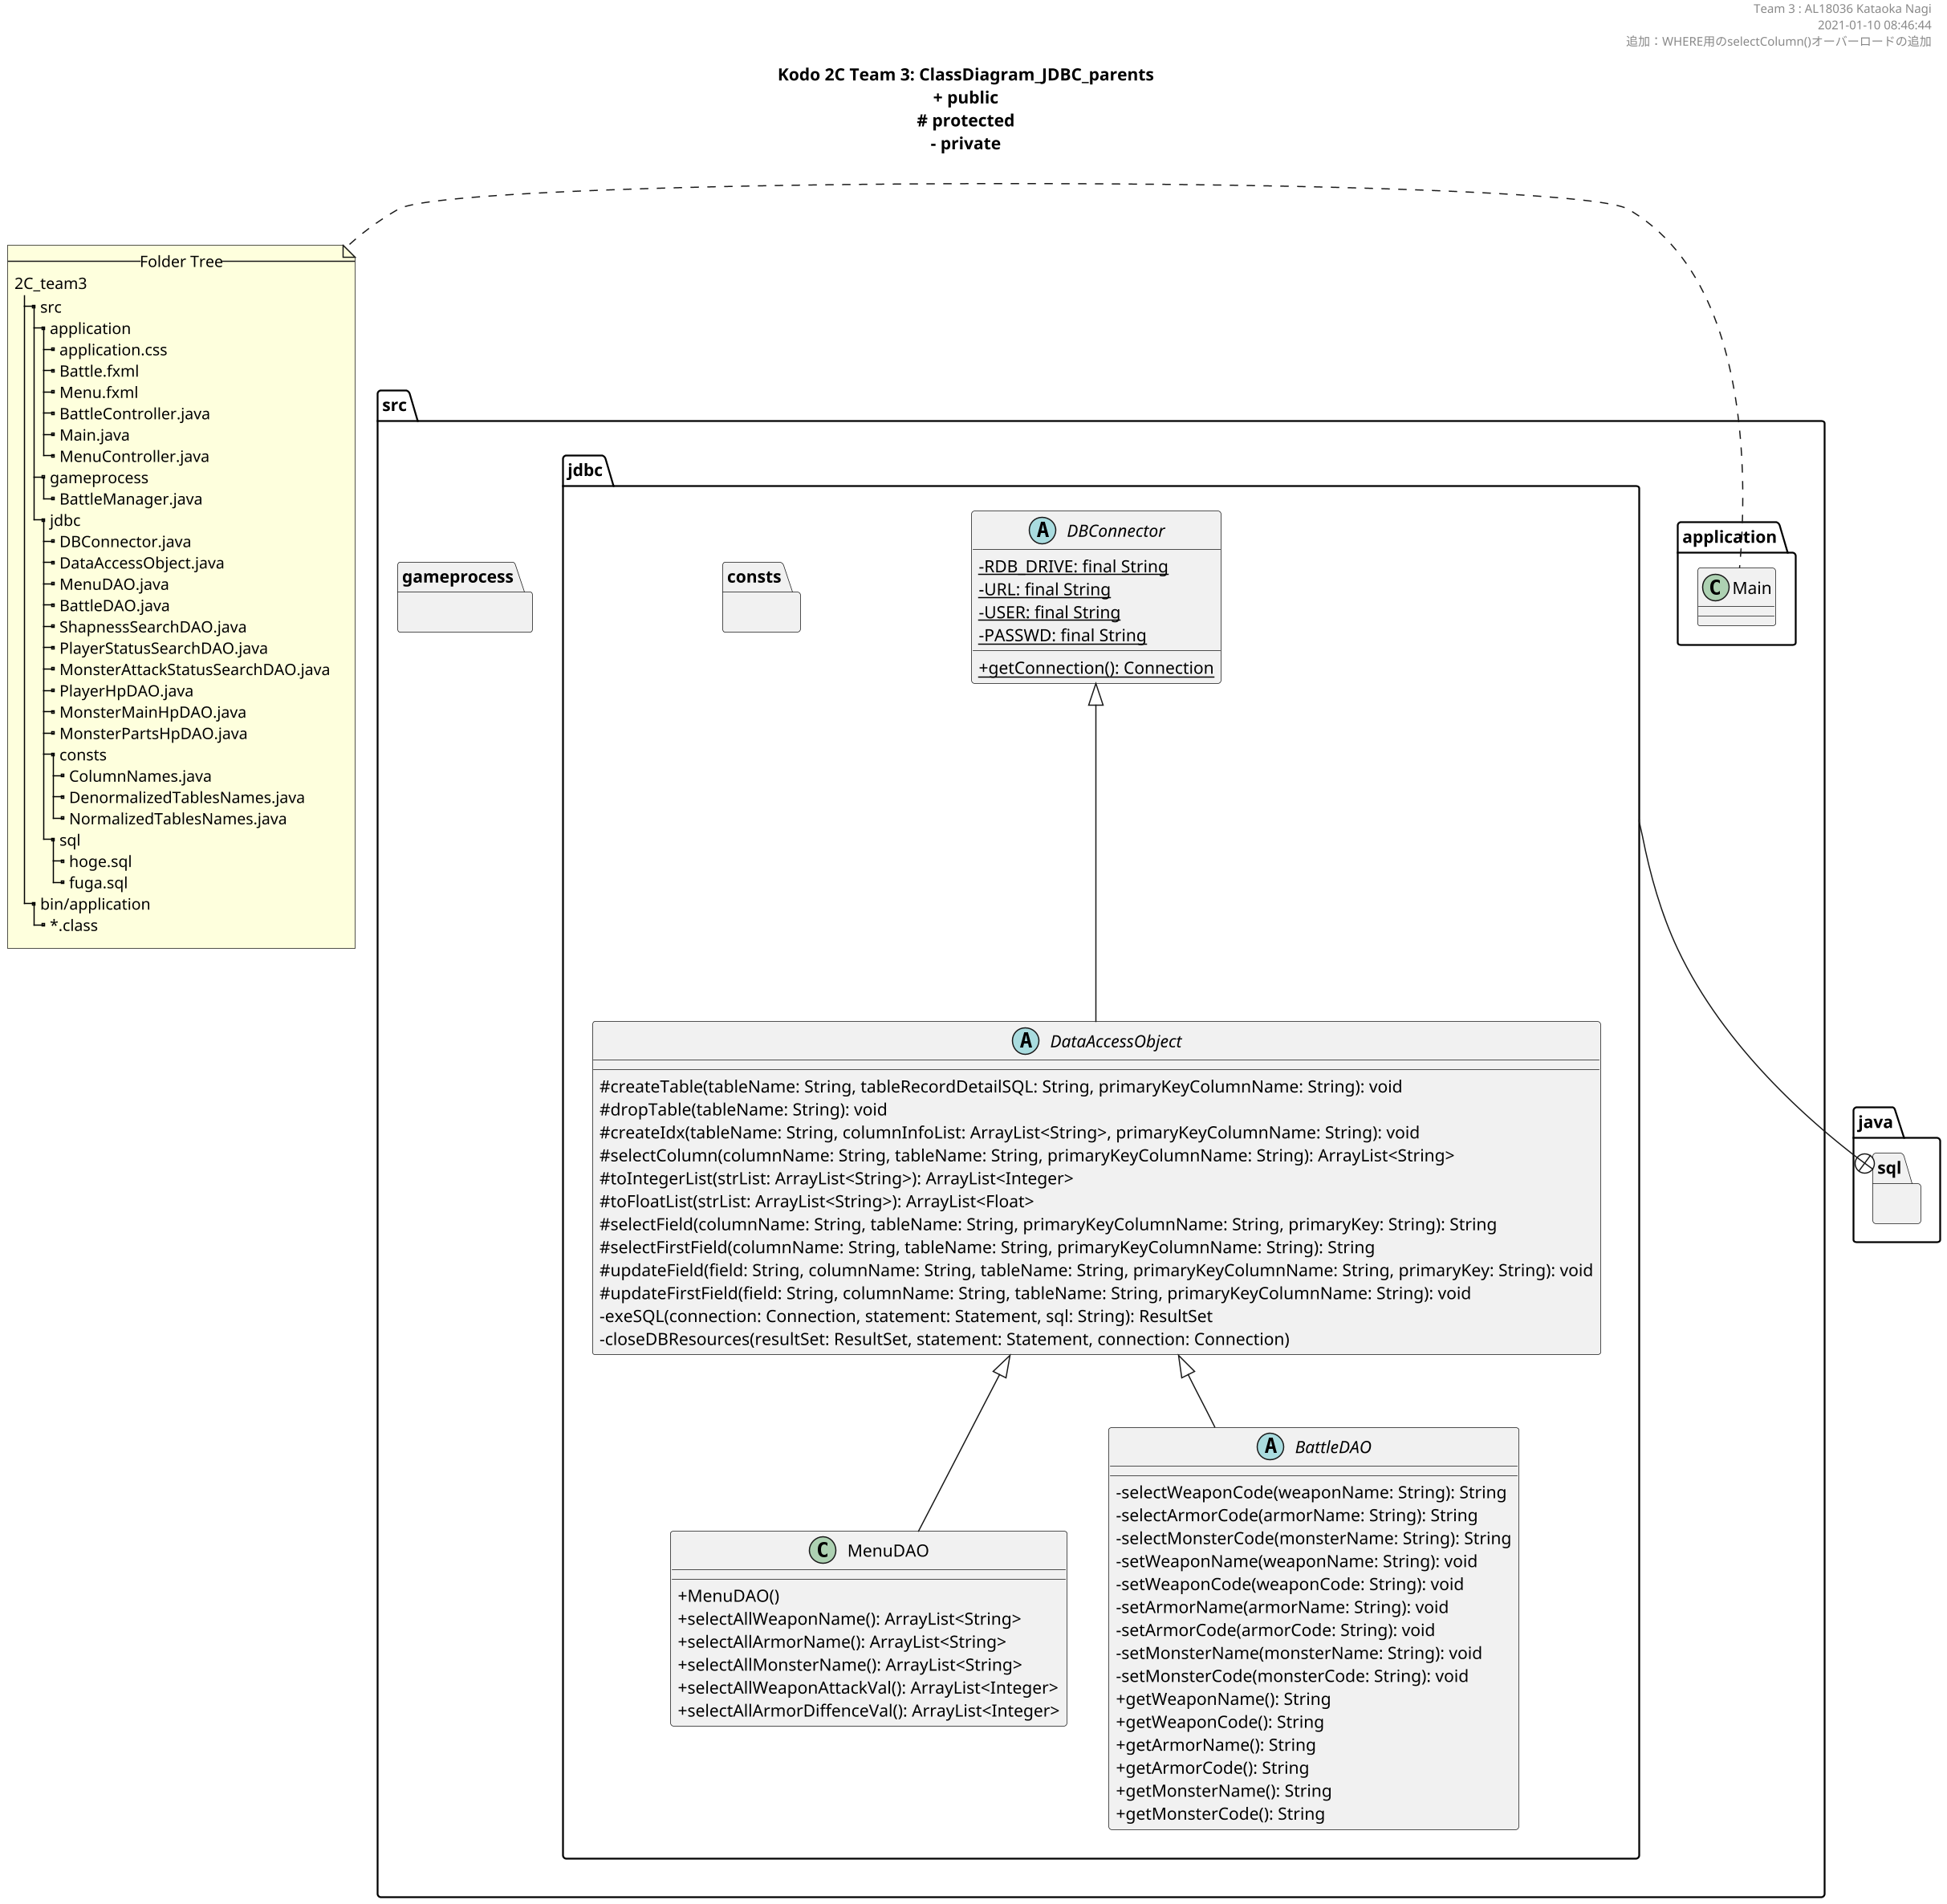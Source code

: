 ' @file      ClassDiagram_JDBC_parents.pu
' @brief     クラス図出力用のファイル
' @note      高度情報演習2C 後半 木村教授担当分 Team3
' @auther    AL18036 Kataoka Nagi
' @date      2021-01-10 08:46:34
' $Version   1.2
' $Revision  1.4
' @par       追加：WHERE用のselectColumn()オーバーロードの追加
' @par       追加：get*Code(), set*Code()
' @par       追加：select*Code()
' @note      java -jar plantuml.jar -graphvizdot C:\Graphviz\bin\dot.exe ClassDiagram_JDBC_parents.pu -charset UTF-8
' @see       https://qiita.com/opengl-8080/items/98c510b8ca060bdd2ea3

''''''''''''''''''''''''''''''''''''''''''''''''''''''''''''''''''''''''''''''''

@startuml ./out/ClassDiagram_JDBC_parents.png
scale 1.5
skinparam DefaultFontName メイリオ
' 可視性の変更
skinparam classAttributeIconSize 0

''''''''''''''''''''''''''''''''''''''''''''''''''

header 
Team 3 : AL18036 Kataoka Nagi
2021-01-10 08:46:44
追加：WHERE用のselectColumn()オーバーロードの追加
end header

''''''''''''''''''''''''''''''''''''''''''''''''''

title
**Kodo 2C Team 3: ClassDiagram_JDBC_parents**
+ public
~# protected
~- private
end title
' __static__

''''''''''''''''''''''''''''''''''''''''''''''''''''''''''''''''''''''''''''''''

package src {
  package src.application {
    class Main
  }
  package src.gameprocess {
  }
  package src.jdbc {
  }
}

''''''''''''''''''''''''''''''''''''''''''''''''''''''''''''''''''''''''''''''''

note left
  --Folder Tree--
  2C_team3
  |_ src
    |_ application
      |_ application.css
      |_ Battle.fxml
      |_ Menu.fxml
      |_ BattleController.java
      |_ Main.java
      |_ MenuController.java
    |_ gameprocess
      |_ BattleManager.java
    |_ jdbc
      |_ DBConnector.java
      |_ DataAccessObject.java
      |_ MenuDAO.java
      |_ BattleDAO.java
      |_ ShapnessSearchDAO.java
      |_ PlayerStatusSearchDAO.java
      |_ MonsterAttackStatusSearchDAO.java
      |_ PlayerHpDAO.java
      |_ MonsterMainHpDAO.java
      |_ MonsterPartsHpDAO.java
      |_ consts
        |_ ColumnNames.java
        |_ DenormalizedTablesNames.java
        |_ NormalizedTablesNames.java
      |_ sql
        |_ hoge.sql
        |_ fuga.sql
  |_ bin/application
    |_ ~*.class
end note

''''''''''''''''''''''''''''''''''''''''''''''''''''''''''''''''''''''''''''''''

package java.sql {
}

' package javafx {
'   class Application
'   Interface Initializable
' }

package src.jdbc {
  package src.jdbc.consts {
  }
}

src.jdbc --+ java.sql
' src.application --+ javafx

''''''''''''''''''''''''''''''''''''''''''''''''''

' @note クラスの命名規則
' @see  https://qiita.com/KeithYokoma/items/ee21fec6a3ebb5d1e9a8

package src.application {
}

' 記事のクラス
  ' class ApplicationController extends Initializable {
  '   - dropDown: ChoiceBox<String>
  '   - textBox: TextField
  '   - button: Button

  '   + initialize(location: URL, resources: ResourceBundle): void
  '   + onClick(event: ActionEvent): void
  '   + getToolType(): ChoiceBox<String>
  '   + setToolType(toolType: ChoiceBox<String>): void
  '   + getInputFile(): TextField
  '   + setInputFile(textBox: TextField): void
  '   + getReference(): Button
  '   + setReference(button: Button): void
  ' }


''''''''''''''''''''''''''''''''''''''''''''''''''

package src.gameprocess {
}

''''''''''''''''''''''''''''''''''''''''''''''''''

package src.jdbc {
  ' @note DAO pattern
  ' @see https://kanda-it-school-kensyu.com/java-jdbc-contents/jj_ch04/jj_0401/

  abstract class DBConnector {
    - {static} RDB_DRIVE: final String
    - {static} URL: final String
    - {static} USER: final String
    - {static} PASSWD: final String

    + {static} getConnection(): Connection
  }

  abstract class DataAccessObject extends DBConnector {
    # createTable(tableName: String, tableRecordDetailSQL: String, primaryKeyColumnName: String): void
    # dropTable(tableName: String): void
    # createIdx(tableName: String, columnInfoList: ArrayList<String>, primaryKeyColumnName: String): void
    # selectColumn(columnName: String, tableName: String, primaryKeyColumnName: String): ArrayList<String>
    # toIntegerList(strList: ArrayList<String>): ArrayList<Integer>
    # toFloatList(strList: ArrayList<String>): ArrayList<Float>
    # selectField(columnName: String, tableName: String, primaryKeyColumnName: String, primaryKey: String): String
    # selectFirstField(columnName: String, tableName: String, primaryKeyColumnName: String): String
    # updateField(field: String, columnName: String, tableName: String, primaryKeyColumnName: String, primaryKey: String): void
    # updateFirstField(field: String, columnName: String, tableName: String, primaryKeyColumnName: String): void
    - exeSQL(connection: Connection, statement: Statement, sql: String): ResultSet
    - closeDBResources(resultSet: ResultSet, statement: Statement, connection: Connection)
  }

  class MenuDAO extends DataAccessObject {
    + MenuDAO()
    + selectAllWeaponName(): ArrayList<String>
    + selectAllArmorName(): ArrayList<String>
    + selectAllMonsterName(): ArrayList<String>
    + selectAllWeaponAttackVal(): ArrayList<Integer>
    + selectAllArmorDiffenceVal(): ArrayList<Integer>
  }

  abstract class BattleDAO extends DataAccessObject {
  - selectWeaponCode(weaponName: String): String
  - selectArmorCode(armorName: String): String
  - selectMonsterCode(monsterName: String): String
  - setWeaponName(weaponName: String): void
  - setWeaponCode(weaponCode: String): void
  - setArmorName(armorName: String): void
  - setArmorCode(armorCode: String): void
  - setMonsterName(monsterName: String): void
  - setMonsterCode(monsterCode: String): void
  + getWeaponName(): String
  + getWeaponCode(): String
  + getArmorName(): String
  + getArmorCode(): String
  + getMonsterName(): String
  + getMonsterCode(): String
  }
}

''''''''''''''''''''''''''''''''''''''''''''''''''''''''''''''''''''''''''''''''

@enduml
